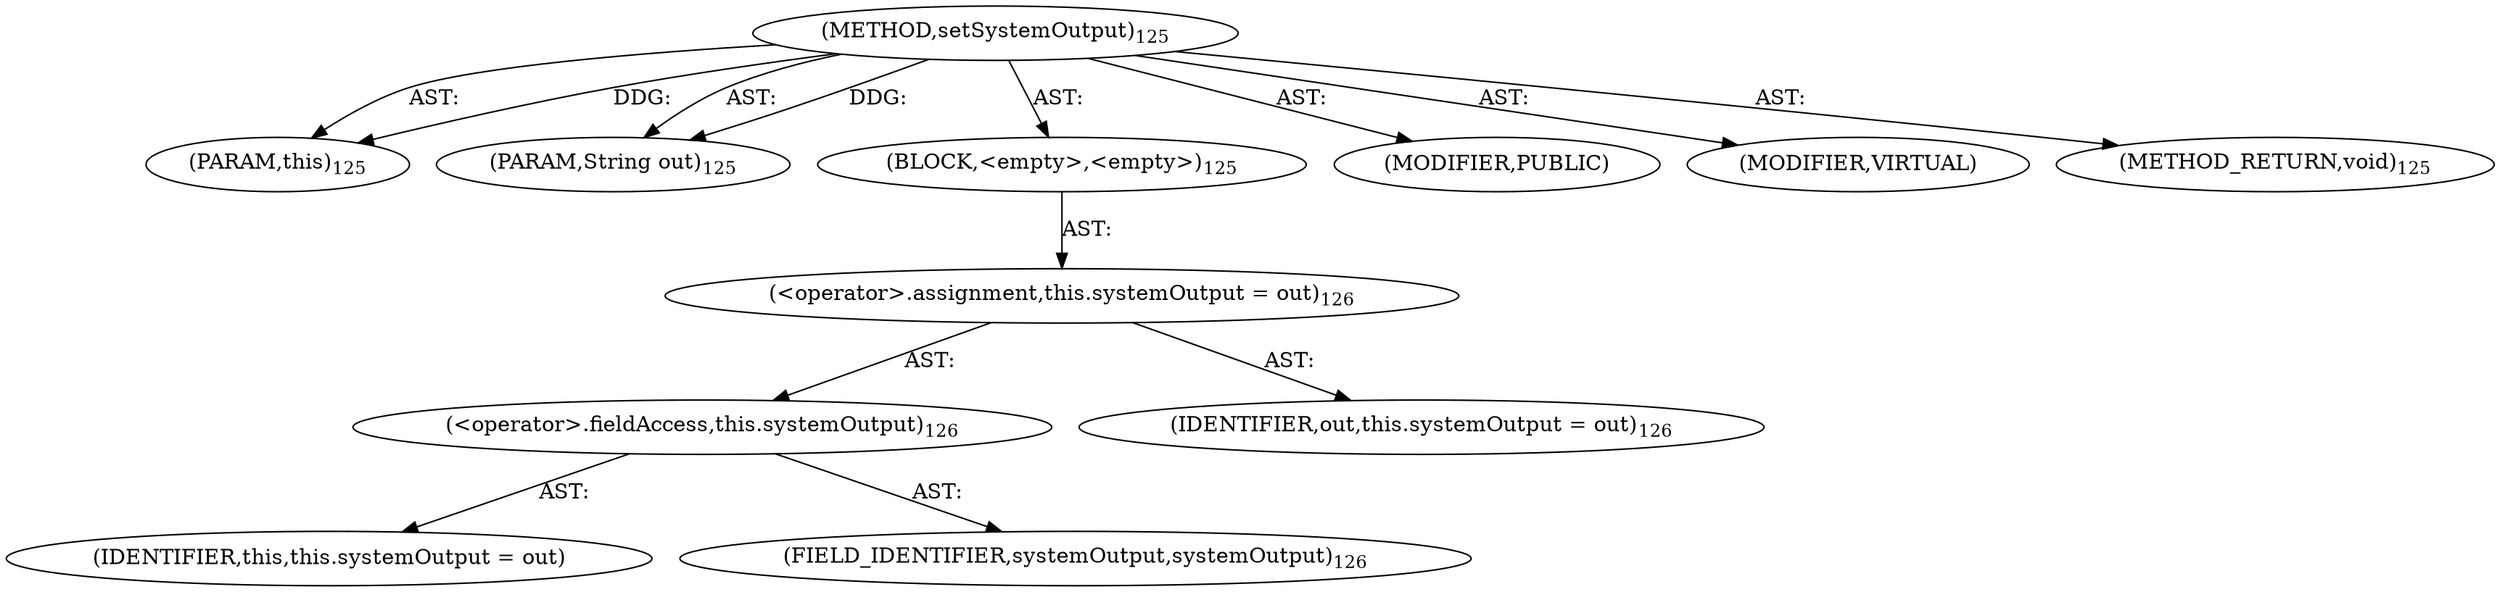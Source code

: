 digraph "setSystemOutput" {  
"111669149698" [label = <(METHOD,setSystemOutput)<SUB>125</SUB>> ]
"115964116999" [label = <(PARAM,this)<SUB>125</SUB>> ]
"115964117000" [label = <(PARAM,String out)<SUB>125</SUB>> ]
"25769803778" [label = <(BLOCK,&lt;empty&gt;,&lt;empty&gt;)<SUB>125</SUB>> ]
"30064771097" [label = <(&lt;operator&gt;.assignment,this.systemOutput = out)<SUB>126</SUB>> ]
"30064771098" [label = <(&lt;operator&gt;.fieldAccess,this.systemOutput)<SUB>126</SUB>> ]
"68719476755" [label = <(IDENTIFIER,this,this.systemOutput = out)> ]
"55834574859" [label = <(FIELD_IDENTIFIER,systemOutput,systemOutput)<SUB>126</SUB>> ]
"68719476756" [label = <(IDENTIFIER,out,this.systemOutput = out)<SUB>126</SUB>> ]
"133143986187" [label = <(MODIFIER,PUBLIC)> ]
"133143986188" [label = <(MODIFIER,VIRTUAL)> ]
"128849018882" [label = <(METHOD_RETURN,void)<SUB>125</SUB>> ]
  "111669149698" -> "115964116999"  [ label = "AST: "] 
  "111669149698" -> "115964117000"  [ label = "AST: "] 
  "111669149698" -> "25769803778"  [ label = "AST: "] 
  "111669149698" -> "133143986187"  [ label = "AST: "] 
  "111669149698" -> "133143986188"  [ label = "AST: "] 
  "111669149698" -> "128849018882"  [ label = "AST: "] 
  "25769803778" -> "30064771097"  [ label = "AST: "] 
  "30064771097" -> "30064771098"  [ label = "AST: "] 
  "30064771097" -> "68719476756"  [ label = "AST: "] 
  "30064771098" -> "68719476755"  [ label = "AST: "] 
  "30064771098" -> "55834574859"  [ label = "AST: "] 
  "111669149698" -> "115964116999"  [ label = "DDG: "] 
  "111669149698" -> "115964117000"  [ label = "DDG: "] 
}

